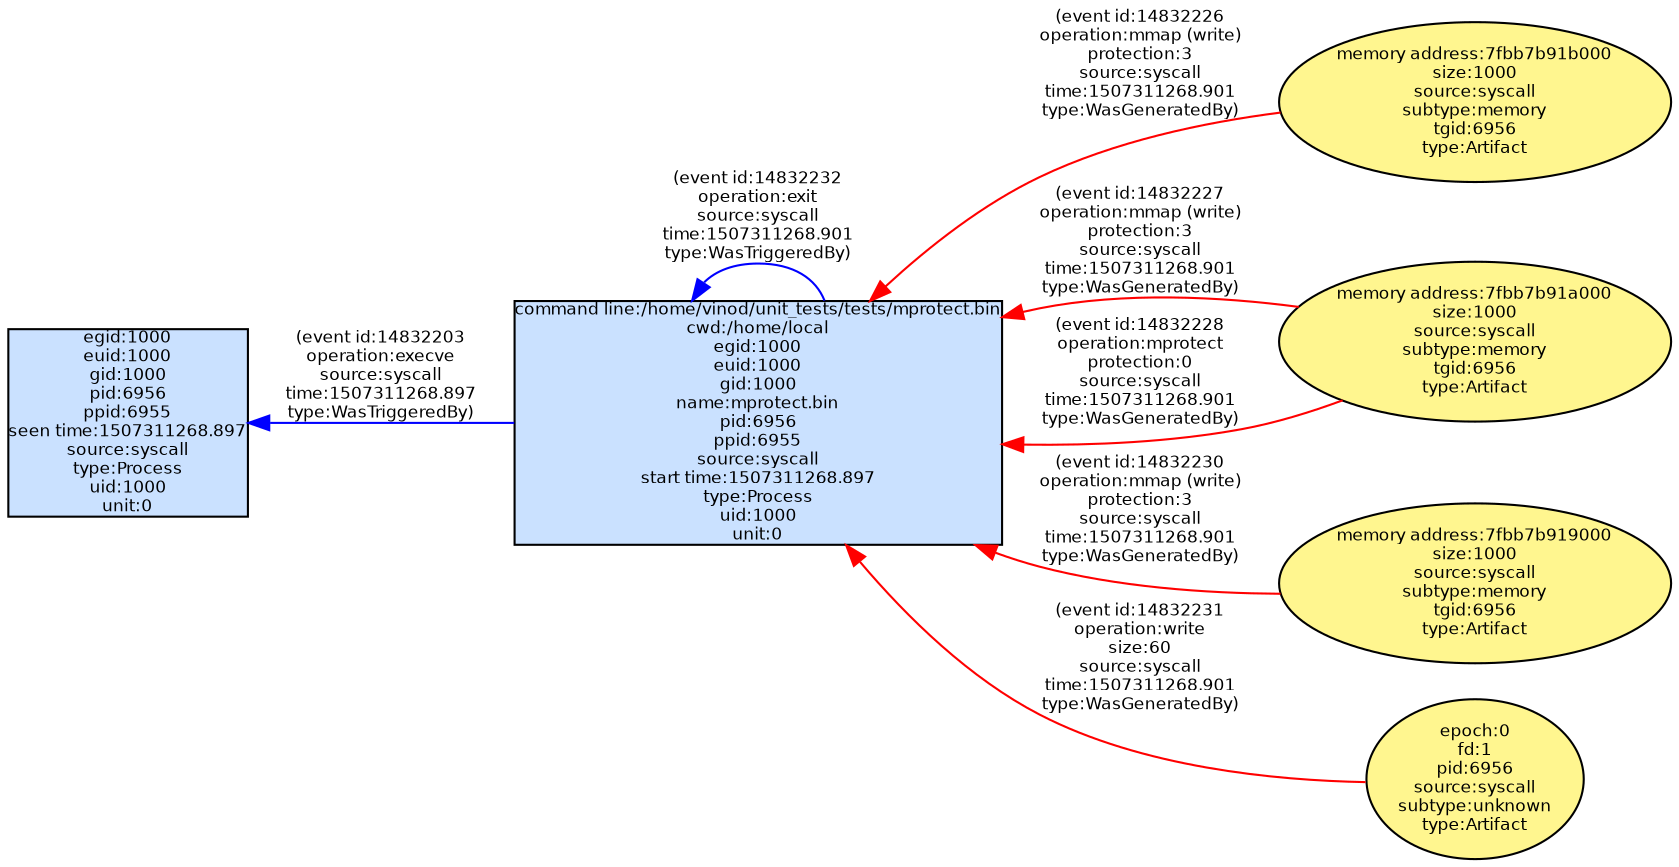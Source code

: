 digraph spade2dot {
graph [rankdir = "RL"];
node [fontname="Helvetica" fontsize="8" style="filled" margin="0.0,0.0"];
edge [fontname="Helvetica" fontsize="8"];
"b800d624533af9e4abc19f6a905a26c4" [label="egid:1000\neuid:1000\ngid:1000\npid:6956\nppid:6955\nseen time:1507311268.897\nsource:syscall\ntype:Process\nuid:1000\nunit:0" shape="box" fillcolor="lightsteelblue1"];
"402bbf445e6638f79b72a8680f6a41e3" [label="command line:/home/vinod/unit_tests/tests/mprotect.bin\ncwd:/home/local\negid:1000\neuid:1000\ngid:1000\nname:mprotect.bin\npid:6956\nppid:6955\nsource:syscall\nstart time:1507311268.897\ntype:Process\nuid:1000\nunit:0" shape="box" fillcolor="lightsteelblue1"];
"402bbf445e6638f79b72a8680f6a41e3" -> "b800d624533af9e4abc19f6a905a26c4" [label="(event id:14832203\noperation:execve\nsource:syscall\ntime:1507311268.897\ntype:WasTriggeredBy)" color="blue" style="solid"];
"79ee93fad000027c035364c58855a843" [label="memory address:7fbb7b91b000\nsize:1000\nsource:syscall\nsubtype:memory\ntgid:6956\ntype:Artifact" shape="ellipse" fillcolor="khaki1"];
"79ee93fad000027c035364c58855a843" -> "402bbf445e6638f79b72a8680f6a41e3" [label="(event id:14832226\noperation:mmap (write)\nprotection:3\nsource:syscall\ntime:1507311268.901\ntype:WasGeneratedBy)" color="red" style="solid"];
"1017fa8b4bea152681408f98f3d3ffdb" [label="memory address:7fbb7b91a000\nsize:1000\nsource:syscall\nsubtype:memory\ntgid:6956\ntype:Artifact" shape="ellipse" fillcolor="khaki1"];
"1017fa8b4bea152681408f98f3d3ffdb" -> "402bbf445e6638f79b72a8680f6a41e3" [label="(event id:14832227\noperation:mmap (write)\nprotection:3\nsource:syscall\ntime:1507311268.901\ntype:WasGeneratedBy)" color="red" style="solid"];
"1017fa8b4bea152681408f98f3d3ffdb" -> "402bbf445e6638f79b72a8680f6a41e3" [label="(event id:14832228\noperation:mprotect\nprotection:0\nsource:syscall\ntime:1507311268.901\ntype:WasGeneratedBy)" color="red" style="solid"];
"be307cf0ebe3bc732a4d27dc94fc4989" [label="memory address:7fbb7b919000\nsize:1000\nsource:syscall\nsubtype:memory\ntgid:6956\ntype:Artifact" shape="ellipse" fillcolor="khaki1"];
"be307cf0ebe3bc732a4d27dc94fc4989" -> "402bbf445e6638f79b72a8680f6a41e3" [label="(event id:14832230\noperation:mmap (write)\nprotection:3\nsource:syscall\ntime:1507311268.901\ntype:WasGeneratedBy)" color="red" style="solid"];
"f5b376046519a4b1f1f9326fbc1515f9" [label="epoch:0\nfd:1\npid:6956\nsource:syscall\nsubtype:unknown\ntype:Artifact" shape="ellipse" fillcolor="khaki1"];
"f5b376046519a4b1f1f9326fbc1515f9" -> "402bbf445e6638f79b72a8680f6a41e3" [label="(event id:14832231\noperation:write\nsize:60\nsource:syscall\ntime:1507311268.901\ntype:WasGeneratedBy)" color="red" style="solid"];
"402bbf445e6638f79b72a8680f6a41e3" -> "402bbf445e6638f79b72a8680f6a41e3" [label="(event id:14832232\noperation:exit\nsource:syscall\ntime:1507311268.901\ntype:WasTriggeredBy)" color="blue" style="solid"];
}
